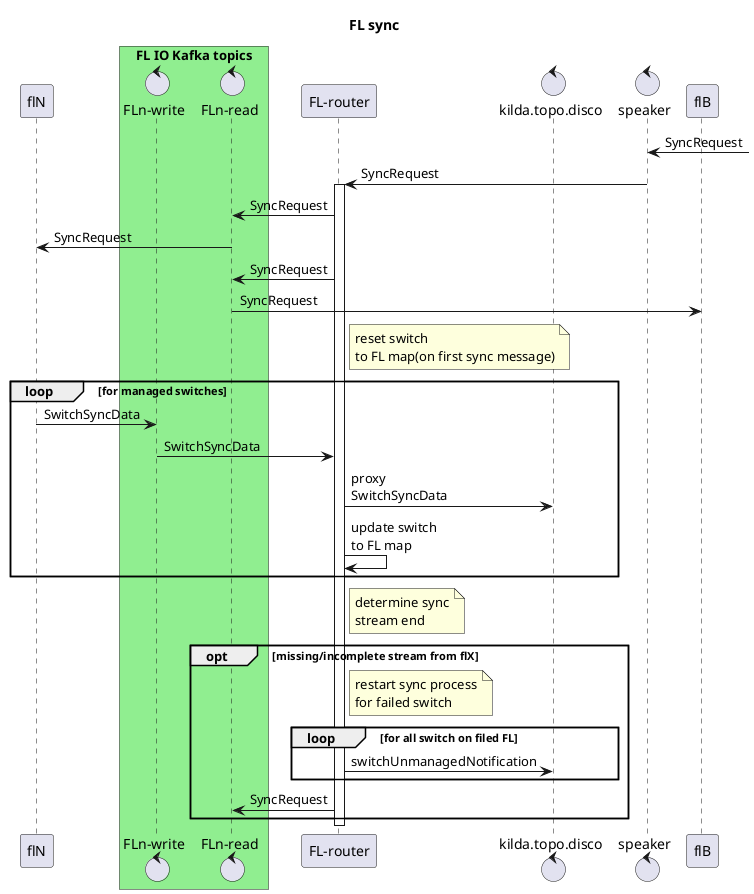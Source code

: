 @startuml
title FL sync

participant flN

box "FL IO Kafka topics" #LightGreen
control "FLn-write" as fl_write.kafka
control "FLn-read" as fl_read.kafka
end box

participant "FL-router" as fl_router

control kilda.topo.disco as discovery.kafka
control speaker as speaker.kafka

speaker.kafka <-] : SyncRequest
speaker.kafka -> fl_router: SyncRequest

activate fl_router
fl_router -> fl_read.kafka: SyncRequest
fl_read.kafka -> flN: SyncRequest

fl_router -> fl_read.kafka: SyncRequest
fl_read.kafka -> flB: SyncRequest

note right of fl_router: reset switch\nto FL map(on first sync message)
loop for managed switches
    flN -> fl_write.kafka: SwitchSyncData
    fl_write.kafka -> fl_router: SwitchSyncData
    fl_router -> discovery.kafka: proxy\nSwitchSyncData
    fl_router -> fl_router: update switch\nto FL map
end
note right of fl_router: determine sync\nstream end

opt missing/incomplete stream from flX
    note right of fl_router: restart sync process\nfor failed switch
    loop for all switch on filed FL
        fl_router -> discovery.kafka: switchUnmanagedNotification
    end
    fl_router -> fl_read.kafka: SyncRequest
end

deactivate fl_router

@enduml

